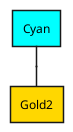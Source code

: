{
  "sha1": "g8ony2brpomavh3autbs1xv8jmgapgx",
  "insertion": {
    "when": "2024-06-01T09:03:07.371Z",
    "url": "https://forum.plantuml.net/14362/styling-descendents-error-in-wbs-diagrams",
    "user": "plantuml@gmail.com"
  }
}
@startwbs
<style>
wbsDiagram {
  .cyan * {
    BackgroundColor cyan
  }
  .gold * {
    BackgroundColor gold
  }
}
</style>

* Cyan <<cyan>>
** Gold2 <<gold>>
@endwbs
